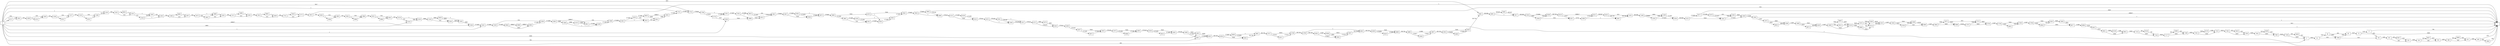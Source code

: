 digraph {
	graph [rankdir=LR]
	node [shape=rectangle]
	2 -> 41 [label=4010]
	41 -> 44 [label=3187]
	41 -> 7566 [label=823]
	44 -> 65 [label=582]
	44 -> 7566 [label=2605]
	65 -> 73 [label=3187]
	73 -> 1 [label=1840]
	73 -> 77 [label=1347]
	77 -> 1 [label=765]
	77 -> 161 [label=582]
	161 -> 191 [label=1405]
	191 -> 232 [label=582]
	191 -> 9617 [label=823]
	232 -> 233 [label=1405]
	233 -> 254 [label=582]
	233 -> 9637 [label=823]
	254 -> 388 [label=1405]
	388 -> 412 [label=582]
	388 -> 9660 [label=823]
	412 -> 440 [label=1405]
	440 -> 1 [label=823]
	440 -> 1982 [label=582]
	1982 -> 1 [label=582]
	2001 -> 2009 [label=325]
	2009 -> 2030 [label=324]
	2009 -> 8747 [label=1]
	2030 -> 2106 [label=325]
	2106 -> 2127 [label=324]
	2106 -> 8767 [label=1]
	2127 -> 2145 [label=325]
	2145 -> 2166 [label=324]
	2145 -> 8787 [label=1]
	2166 -> 2195 [label=325]
	2195 -> 2202 [label=326]
	2202 -> 2241 [label=325]
	2202 -> 8825 [label=1]
	2241 -> 2244 [label=325]
	2241 -> 2262 [label=1]
	2244 -> 2262 [label=324]
	2244 -> 2265 [label=1]
	2262 -> 2265 [label=325]
	2265 -> 2286 [label=326]
	2286 -> 2307 [label=325]
	2286 -> 8865 [label=1]
	2307 -> 2472 [label=326]
	2472 -> 2481 [label=325]
	2472 -> 5868 [label=1]
	2481 -> 2502 [label=324]
	2481 -> 5868 [label=1]
	2502 -> 2571 [label=326]
	2571 -> 2592 [label=325]
	2571 -> 5896 [label=1]
	2592 -> 2615 [label=326]
	2615 -> 2636 [label=325]
	2615 -> 8905 [label=1]
	2636 -> 2751 [label=326]
	2751 -> 2772 [label=325]
	2751 -> 5916 [label=1]
	2772 -> 2822 [label=326]
	2822 -> 1 [label=1]
	2822 -> 2850 [label=325]
	2850 -> 2883 [label=324]
	2850 -> 5948 [label=1]
	2883 -> 2945 [label=325]
	2945 -> 2966 [label=324]
	2945 -> 5968 [label=1]
	2966 -> 3021 [label=325]
	3021 -> 3042 [label=324]
	3021 -> 5988 [label=1]
	3042 -> 3119 [label=325]
	3119 -> 3132 [label=324]
	3119 -> 3140 [label=1]
	3132 -> 3140 [label=2987]
	3140 -> 3144 [label=2988]
	3144 -> 3165 [label=324]
	3144 -> 6026 [label=2664]
	3165 -> 3183 [label=2987]
	3183 -> 3196 [label=2988]
	3196 -> 3201 [label=271805]
	3201 -> 3258 [label=271806]
	3258 -> 3300 [label=324]
	3258 -> 6064 [label=271482]
	3300 -> 3360 [label=271806]
	3360 -> 3369 [label=2989]
	3360 -> 8911 [label=268817]
	3369 -> 3375 [label=2988]
	3369 -> 6108 [label=1]
	3375 -> 3396 [label=324]
	3375 -> 8911 [label=2664]
	3396 -> 3401 [label=271806]
	3401 -> 3420 [label=271805]
	3401 -> 3422 [label=1]
	3420 -> 8920 [label=271481]
	3420 -> 3422 [label=324]
	3422 -> 3441 [label=325]
	3441 -> 3442 [label=2989]
	3442 -> 3731 [label=271806]
	3731 -> 3755 [label=271807]
	3755 -> 3766 [label=279464]
	3766 -> 3770 [label=279463]
	3766 -> 3791 [label=1]
	3770 -> 3791 [label=271806]
	3770 -> 9180 [label=7657]
	3791 -> 3795 [label=271807]
	3795 -> 3988 [label=1]
	3795 -> 3810 [label=271806]
	3810 -> 3831 [label=324]
	3810 -> 4013 [label=271482]
	3831 -> 3837 [label=279465]
	3837 -> 3852 [label=271806]
	3837 -> 3858 [label=7659]
	3852 -> 3858 [label=271805]
	3852 -> 3873 [label=1]
	3858 -> 3873 [label=279464]
	3873 -> 3890 [label=279465]
	3890 -> 3891 [label=271806]
	3890 -> 4073 [label=7659]
	3891 -> 3912 [label=324]
	3891 -> 6183 [label=271482]
	3912 -> 3924 [label=271805]
	3924 -> 3932 [label=271806]
	3932 -> 3942 [label=271807]
	3942 -> 3950 [label=279465]
	3950 -> 3963 [label=279464]
	3950 -> 4096 [label=1]
	3963 -> 1 [label=324]
	3963 -> 4096 [label=279140]
	3988 -> 4013 [label=7659]
	4013 -> 3831 [label=279141]
	4073 -> 3924 [label=1]
	4073 -> 3942 [label=7658]
	4096 -> 4121 [label=279141]
	4121 -> 4142 [label=7659]
	4121 -> 6230 [label=271482]
	4142 -> 4225 [label=279141]
	4225 -> 4246 [label=1]
	4225 -> 6241 [label=279140]
	4246 -> 4257 [label=279140]
	4257 -> 4271 [label=279141]
	4271 -> 4292 [label=276476]
	4271 -> 6270 [label=2665]
	4292 -> 4300 [label=279141]
	4300 -> 1 [label=1]
	4300 -> 4337 [label=279140]
	4337 -> 4353 [label=7659]
	4337 -> 8975 [label=271481]
	4353 -> 4373 [label=279140]
	4373 -> 4395 [label=7659]
	4373 -> 8996 [label=271481]
	4395 -> 4544 [label=279140]
	4544 -> 4565 [label=7659]
	4544 -> 9016 [label=271481]
	4565 -> 4598 [label=279140]
	4598 -> 4622 [label=7659]
	4598 -> 9027 [label=271481]
	4622 -> 4625 [label=9499]
	4625 -> 4634 [label=281745]
	4634 -> 4640 [label=274087]
	4634 -> 6302 [label=7658]
	4640 -> 4661 [label=1]
	4640 -> 6302 [label=274086]
	4661 -> 4727 [label=281745]
	4727 -> 4748 [label=8424]
	4727 -> 6327 [label=273321]
	4748 -> 4766 [label=281745]
	4766 -> 4832 [label=1]
	4766 -> 6362 [label=281744]
	4832 -> 4839 [label=281745]
	4839 -> 4868 [label=7659]
	4839 -> 6420 [label=274086]
	4868 -> 4886 [label=281745]
	4886 -> 4907 [label=11088]
	4886 -> 6440 [label=270657]
	4907 -> 4932 [label=281745]
	4932 -> 4953 [label=7659]
	4932 -> 6460 [label=274086]
	4953 -> 4961 [label=281745]
	4961 -> 4991 [label=282568]
	4991 -> 5017 [label=1]
	4991 -> 6485 [label=282567]
	5017 -> 5024 [label=282568]
	5024 -> 5036 [label=8482]
	5024 -> 6506 [label=274086]
	5036 -> 5057 [label=824]
	5036 -> 6506 [label=7658]
	5057 -> 5066 [label=13751]
	5066 -> 5087 [label=1]
	5066 -> 6521 [label=13750]
	5087 -> 5105 [label=281745]
	5105 -> 5168 [label=282568]
	5168 -> 5183 [label=279904]
	5168 -> 5189 [label=2664]
	5183 -> 5189 [label=8482]
	5183 -> 5204 [label=271422]
	5189 -> 5204 [label=11146]
	5204 -> 5222 [label=282568]
	5222 -> 5261 [label=7659]
	5222 -> 6571 [label=274909]
	5261 -> 5264 [label=7659]
	5261 -> 5300 [label=271423]
	5264 -> 5300 [label=8482]
	5300 -> 1 [label=268817]
	5300 -> 5305 [label=11088]
	5305 -> 1 [label=1]
	5305 -> 5375 [label=11087]
	5375 -> 5396 [label=8482]
	5375 -> 6653 [label=2605]
	5396 -> 5408 [label=11087]
	5408 -> 5429 [label=7659]
	5408 -> 6673 [label=3428]
	5429 -> 5498 [label=11087]
	5498 -> 5519 [label=7659]
	5498 -> 6693 [label=2605]
	5498 -> 9313 [label=823]
	5519 -> 5525 [label=8482]
	5519 -> 6699 [label=2605]
	5525 -> 5540 [label=7659]
	5525 -> 6714 [label=823]
	5540 -> 5552 [label=8424]
	5552 -> 5564 [label=11087]
	5564 -> 5596 [label=7659]
	5564 -> 6736 [label=3428]
	5596 -> 5600 [label=10264]
	5600 -> 5664 [label=11087]
	5664 -> 5675 [label=8482]
	5664 -> 5698 [label=2605]
	5675 -> 5698 [label=7659]
	5675 -> 5712 [label=823]
	5698 -> 5707 [label=10264]
	5707 -> 5712 [label=7659]
	5707 -> 5730 [label=2605]
	5712 -> 5730 [label=8482]
	5730 -> 5739 [label=11087]
	5739 -> 5760 [label=7659]
	5739 -> 6832 [label=3428]
	5760 -> 5796 [label=11087]
	5796 -> 5823 [label=7659]
	5796 -> 6856 [label=3428]
	5823 -> 5836 [label=8482]
	5836 -> 1 [label=1]
	5836 -> 6877 [label=8481]
	5868 -> 2502 [label=2]
	5896 -> 2592 [label=1]
	5916 -> 2772 [label=1]
	5948 -> 2883 [label=1]
	5968 -> 2966 [label=1]
	5988 -> 3042 [label=1]
	6026 -> 3183 [label=1]
	6026 -> 3165 [label=2663]
	6064 -> 6085 [label=2665]
	6064 -> 9680 [label=268817]
	6085 -> 3300 [label=271482]
	6108 -> 3396 [label=271482]
	6183 -> 3912 [label=271481]
	6183 -> 3932 [label=1]
	6230 -> 4142 [label=271482]
	6241 -> 4246 [label=279139]
	6241 -> 4257 [label=1]
	6270 -> 4292 [label=2665]
	6302 -> 4661 [label=281744]
	6327 -> 4748 [label=273321]
	6362 -> 6383 [label=270657]
	6362 -> 9046 [label=11087]
	6383 -> 6387 [label=273321]
	6387 -> 4832 [label=281744]
	6420 -> 4868 [label=274086]
	6440 -> 4907 [label=270657]
	6460 -> 4953 [label=274086]
	6485 -> 5017 [label=282567]
	6506 -> 6510 [label=281744]
	6510 -> 5057 [label=12927]
	6510 -> 6521 [label=268817]
	6521 -> 6535 [label=282567]
	6535 -> 5087 [label=281744]
	6535 -> 5105 [label=823]
	6571 -> 1 [label=2663]
	6571 -> 6578 [label=272246]
	6578 -> 5261 [label=271423]
	6578 -> 5264 [label=823]
	6653 -> 5396 [label=2605]
	6673 -> 5429 [label=3428]
	6693 -> 5519 [label=2605]
	6699 -> 6714 [label=1840]
	6699 -> 5540 [label=765]
	6714 -> 5552 [label=2663]
	6736 -> 5596 [label=2605]
	6736 -> 5600 [label=823]
	6832 -> 5760 [label=3428]
	6856 -> 6877 [label=2605]
	6856 -> 5823 [label=823]
	6877 -> 6896 [label=11086]
	6896 -> 1 [label=7657]
	6896 -> 6915 [label=3429]
	6915 -> 1 [label=1]
	6915 -> 6931 [label=3428]
	6931 -> 6952 [label=1840]
	6931 -> 9136 [label=1588]
	6952 -> 7123 [label=3428]
	7123 -> 7144 [label=2663]
	7123 -> 9156 [label=765]
	7144 -> 7177 [label=3428]
	7177 -> 7198 [label=2605]
	7177 -> 9399 [label=823]
	7198 -> 7201 [label=3428]
	7201 -> 7222 [label=1840]
	7201 -> 9176 [label=1588]
	7222 -> 7282 [label=3428]
	7282 -> 7303 [label=2605]
	7282 -> 9419 [label=823]
	7303 -> 7441 [label=3428]
	7441 -> 7462 [label=2605]
	7441 -> 9439 [label=823]
	7462 -> 7528 [label=3428]
	7528 -> 2 [label=2605]
	7528 -> 9459 [label=823]
	7566 -> 65 [label=2605]
	7566 -> 161 [label=823]
	8727 -> 2001 [label=1]
	8747 -> 2030 [label=1]
	8767 -> 2127 [label=1]
	8787 -> 2166 [label=1]
	8825 -> 2241 [label=1]
	8865 -> 2307 [label=1]
	8905 -> 2636 [label=1]
	8911 -> 6108 [label=271481]
	8920 -> 3441 [label=2664]
	8920 -> 3442 [label=268817]
	8975 -> 4353 [label=271481]
	8996 -> 4395 [label=271481]
	9016 -> 4565 [label=271481]
	9027 -> 4625 [label=272246]
	9046 -> 6383 [label=2664]
	9046 -> 6387 [label=8423]
	9136 -> 6952 [label=1588]
	9156 -> 7144 [label=765]
	9176 -> 7222 [label=1588]
	9180 -> 3988 [label=7658]
	9313 -> 5519 [label=823]
	9399 -> 7198 [label=823]
	9419 -> 7303 [label=823]
	9439 -> 7462 [label=823]
	9459 -> 2 [label=823]
	9617 -> 232 [label=823]
	9637 -> 254 [label=823]
	9660 -> 412 [label=823]
	9680 -> 6085 [label=268817]
	0 -> 2 [label=582]
	0 -> 3731 [label=1]
	0 -> 2195 [label=1]
	0 -> 3201 [label=1]
	0 -> 9027 [label=765]
	0 -> 3755 [label=7657]
	0 -> 4961 [label=823]
	0 -> 9180 [label=1]
	0 -> 3196 [label=268817]
	0 -> 3132 [label=2663]
	0 -> 2001 [label=324]
	0 -> 4622 [label=1840]
	0 -> 8727 [label=1]
}
